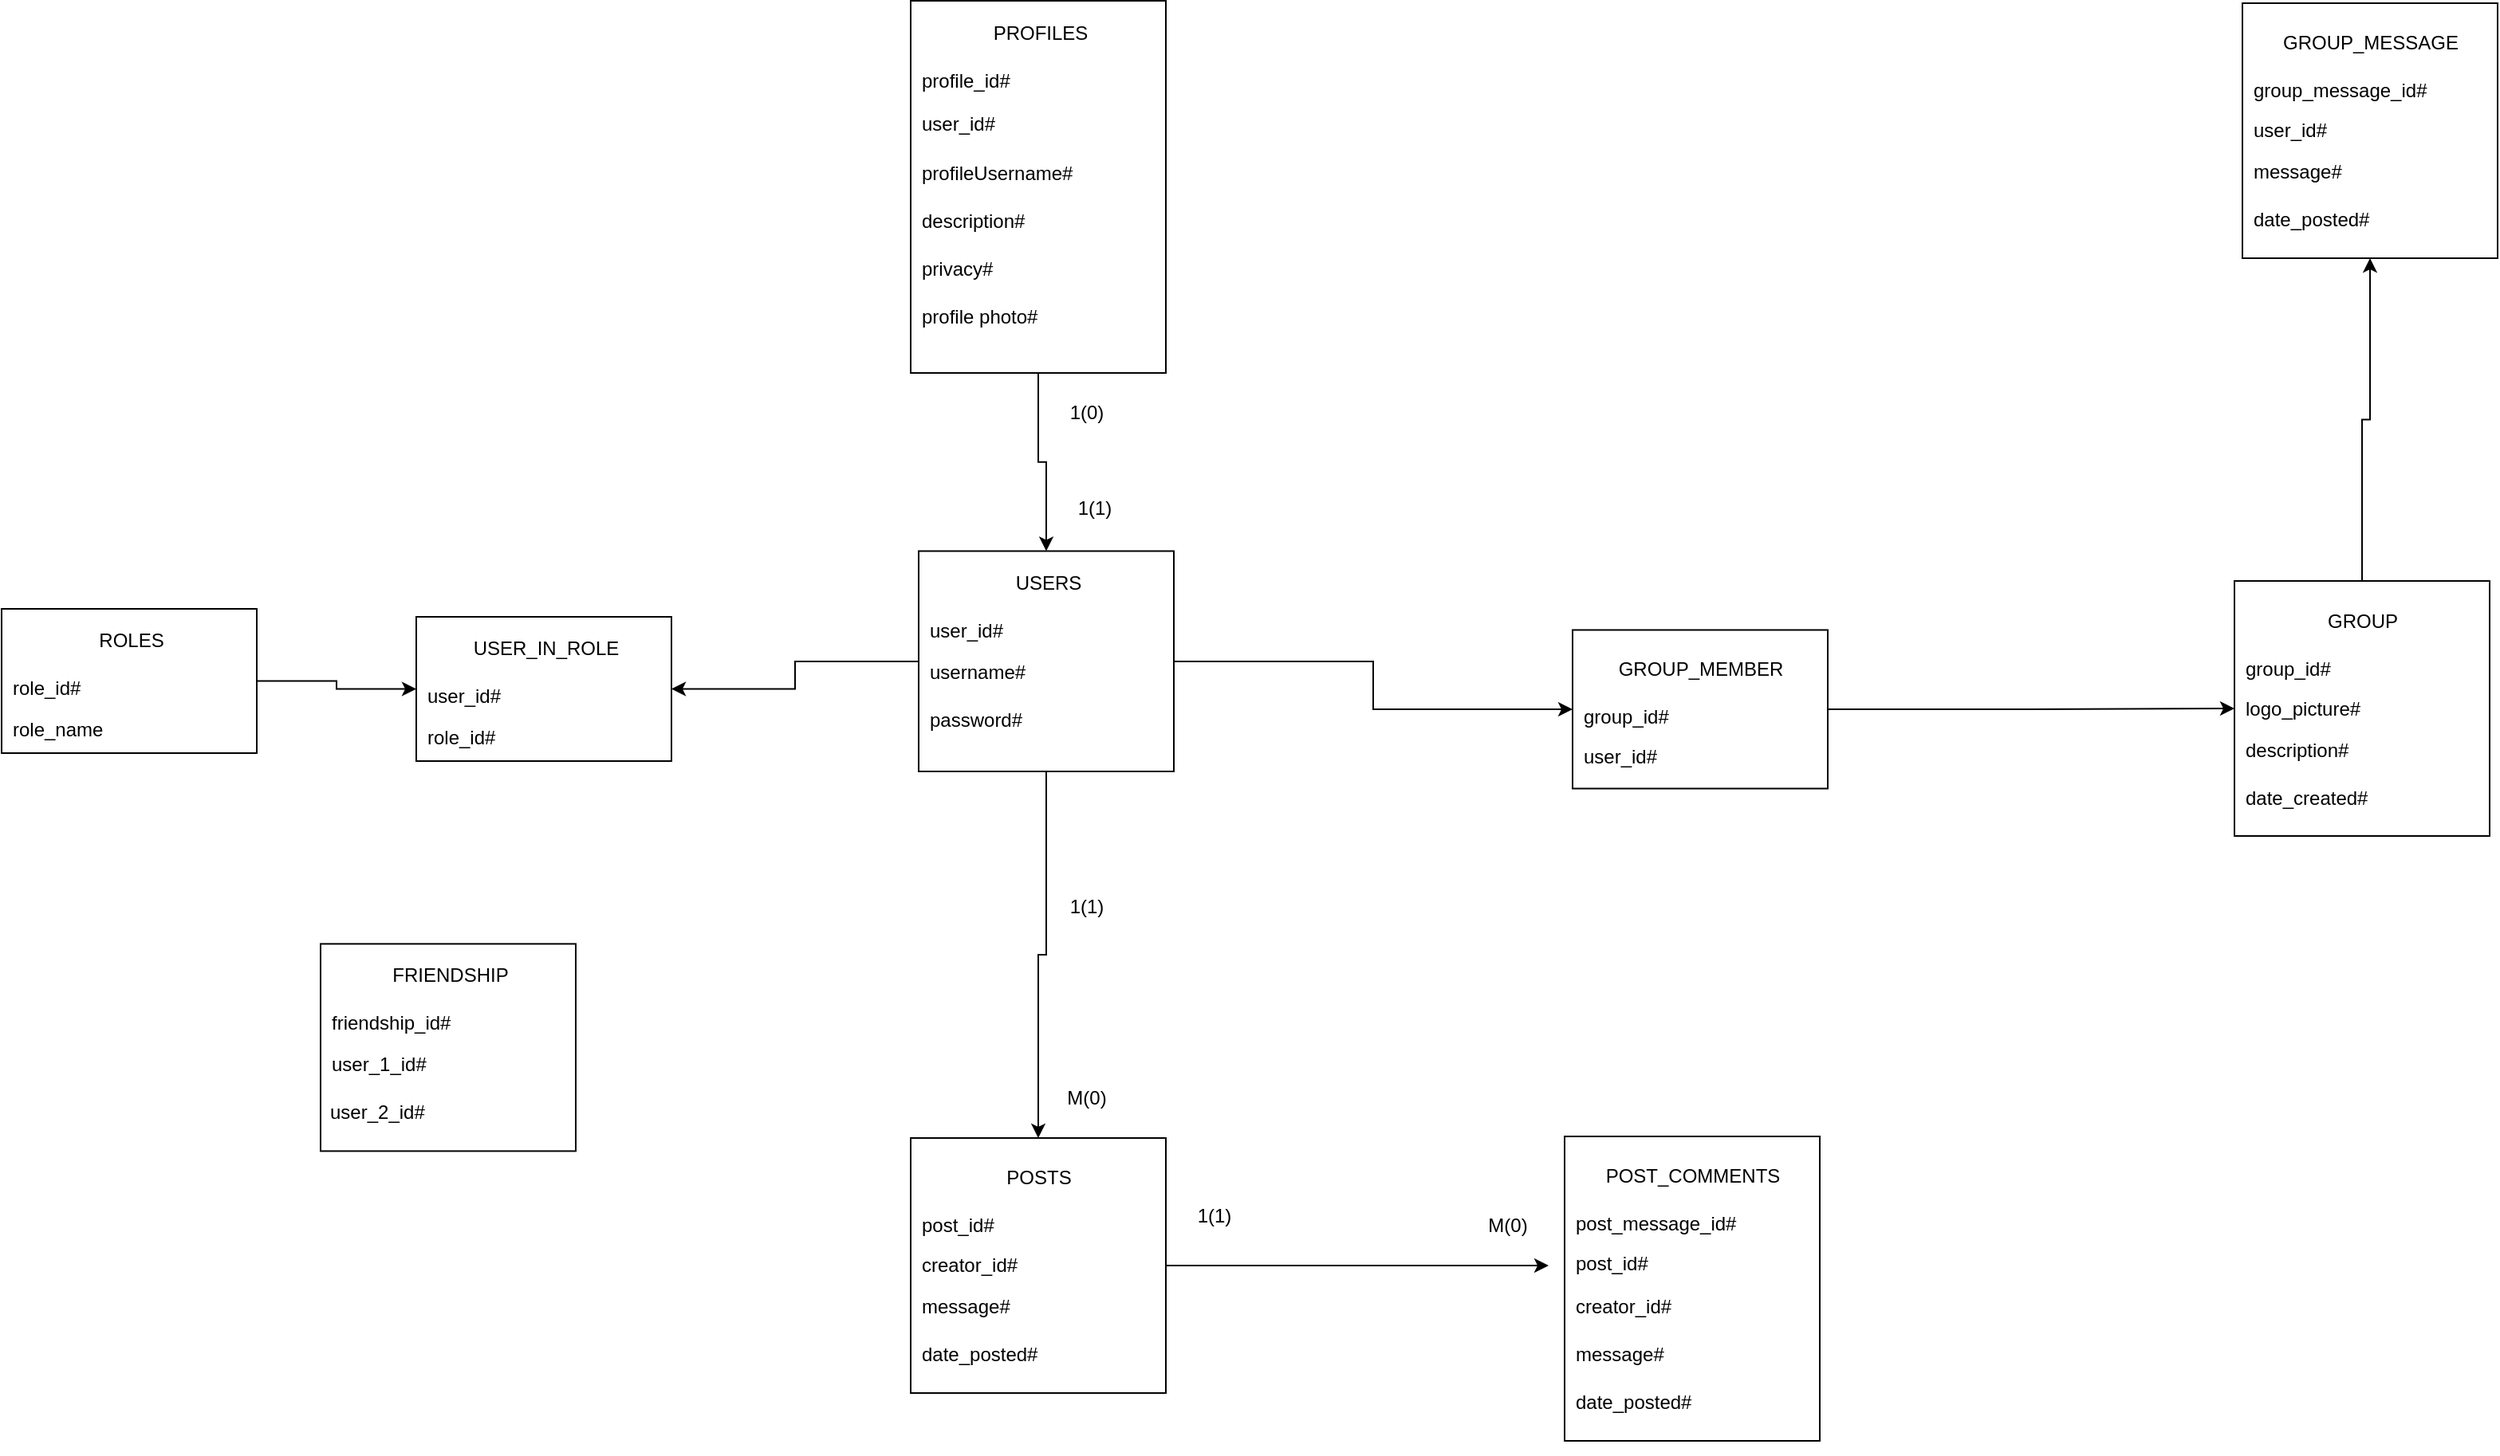 <mxfile version="20.6.2" type="device"><diagram id="aCRVz8Exe2qxAVMtF0_l" name="Pagina-1"><mxGraphModel dx="2249" dy="794" grid="1" gridSize="10" guides="1" tooltips="1" connect="1" arrows="1" fold="1" page="1" pageScale="1" pageWidth="827" pageHeight="1169" math="0" shadow="0"><root><mxCell id="0"/><mxCell id="1" parent="0"/><mxCell id="LKY-iSNzUfuSSHkUtSN2-1" style="edgeStyle=orthogonalEdgeStyle;rounded=0;orthogonalLoop=1;jettySize=auto;html=1;entryX=0.5;entryY=0;entryDx=0;entryDy=0;" parent="1" source="B43fgi3KPWiVimZEaNiL-29" target="B43fgi3KPWiVimZEaNiL-40" edge="1"><mxGeometry relative="1" as="geometry"/></mxCell><mxCell id="LKY-iSNzUfuSSHkUtSN2-2" style="edgeStyle=orthogonalEdgeStyle;rounded=0;orthogonalLoop=1;jettySize=auto;html=1;entryX=1;entryY=0.5;entryDx=0;entryDy=0;" parent="1" source="B43fgi3KPWiVimZEaNiL-29" target="jZao08ED7buDfNnZbELn-1" edge="1"><mxGeometry relative="1" as="geometry"/></mxCell><mxCell id="LKY-iSNzUfuSSHkUtSN2-3" style="edgeStyle=orthogonalEdgeStyle;rounded=0;orthogonalLoop=1;jettySize=auto;html=1;entryX=0;entryY=0.5;entryDx=0;entryDy=0;" parent="1" source="B43fgi3KPWiVimZEaNiL-29" target="BLDN-0yhtgvoUM8xScvH-28" edge="1"><mxGeometry relative="1" as="geometry"/></mxCell><mxCell id="B43fgi3KPWiVimZEaNiL-29" value="" style="rounded=0;whiteSpace=wrap;html=1;fillColor=none;" parent="1" vertex="1"><mxGeometry x="45" y="391.75" width="160" height="138.25" as="geometry"/></mxCell><mxCell id="B43fgi3KPWiVimZEaNiL-30" value="USERS" style="text;html=1;resizable=0;autosize=1;align=center;verticalAlign=middle;points=[];fillColor=none;strokeColor=none;rounded=0;" parent="1" vertex="1"><mxGeometry x="96" y="396.75" width="60" height="30" as="geometry"/></mxCell><mxCell id="B43fgi3KPWiVimZEaNiL-31" value="user_id#" style="text;html=1;resizable=0;autosize=1;align=left;verticalAlign=middle;points=[];fillColor=none;strokeColor=none;rounded=0;" parent="1" vertex="1"><mxGeometry x="50" y="426.75" width="70" height="30" as="geometry"/></mxCell><mxCell id="B43fgi3KPWiVimZEaNiL-32" value="username#" style="text;html=1;resizable=0;autosize=1;align=left;verticalAlign=middle;points=[];fillColor=none;strokeColor=none;rounded=0;" parent="1" vertex="1"><mxGeometry x="50" y="452.75" width="80" height="30" as="geometry"/></mxCell><mxCell id="B43fgi3KPWiVimZEaNiL-36" style="edgeStyle=orthogonalEdgeStyle;rounded=0;orthogonalLoop=1;jettySize=auto;html=1;exitX=0.5;exitY=1;exitDx=0;exitDy=0;" parent="1" source="B43fgi3KPWiVimZEaNiL-29" target="B43fgi3KPWiVimZEaNiL-29" edge="1"><mxGeometry relative="1" as="geometry"/></mxCell><mxCell id="BLDN-0yhtgvoUM8xScvH-8" style="edgeStyle=orthogonalEdgeStyle;rounded=0;orthogonalLoop=1;jettySize=auto;html=1;" parent="1" source="B43fgi3KPWiVimZEaNiL-40" edge="1"><mxGeometry relative="1" as="geometry"><mxPoint x="440" y="840" as="targetPoint"/></mxGeometry></mxCell><mxCell id="B43fgi3KPWiVimZEaNiL-40" value="" style="rounded=0;whiteSpace=wrap;html=1;fillColor=none;" parent="1" vertex="1"><mxGeometry x="40" y="760" width="160" height="160" as="geometry"/></mxCell><mxCell id="B43fgi3KPWiVimZEaNiL-41" value="POSTS" style="text;html=1;resizable=0;autosize=1;align=center;verticalAlign=middle;points=[];fillColor=none;strokeColor=none;rounded=0;" parent="1" vertex="1"><mxGeometry x="90" y="770" width="60" height="30" as="geometry"/></mxCell><mxCell id="B43fgi3KPWiVimZEaNiL-42" value="creator_id#" style="text;html=1;resizable=0;autosize=1;align=left;verticalAlign=middle;points=[];fillColor=none;strokeColor=none;rounded=0;" parent="1" vertex="1"><mxGeometry x="45" y="825" width="80" height="30" as="geometry"/></mxCell><mxCell id="B43fgi3KPWiVimZEaNiL-43" value="message#" style="text;html=1;resizable=0;autosize=1;align=left;verticalAlign=middle;points=[];fillColor=none;strokeColor=none;rounded=0;" parent="1" vertex="1"><mxGeometry x="45" y="851" width="80" height="30" as="geometry"/></mxCell><mxCell id="B43fgi3KPWiVimZEaNiL-46" style="edgeStyle=orthogonalEdgeStyle;rounded=0;orthogonalLoop=1;jettySize=auto;html=1;exitX=0.5;exitY=1;exitDx=0;exitDy=0;" parent="1" source="B43fgi3KPWiVimZEaNiL-40" target="B43fgi3KPWiVimZEaNiL-40" edge="1"><mxGeometry relative="1" as="geometry"/></mxCell><mxCell id="B43fgi3KPWiVimZEaNiL-49" value="post_id#" style="text;html=1;resizable=0;autosize=1;align=left;verticalAlign=middle;points=[];fillColor=none;strokeColor=none;rounded=0;" parent="1" vertex="1"><mxGeometry x="45" y="800" width="70" height="30" as="geometry"/></mxCell><mxCell id="B43fgi3KPWiVimZEaNiL-51" value="date_posted#" style="text;html=1;resizable=0;autosize=1;align=left;verticalAlign=middle;points=[];fillColor=none;strokeColor=none;rounded=0;" parent="1" vertex="1"><mxGeometry x="45" y="881" width="100" height="30" as="geometry"/></mxCell><mxCell id="B43fgi3KPWiVimZEaNiL-53" value="1(1)" style="text;html=1;resizable=0;autosize=1;align=center;verticalAlign=middle;points=[];fillColor=none;strokeColor=none;rounded=0;rotation=0;" parent="1" vertex="1"><mxGeometry x="130" y="600" width="40" height="30" as="geometry"/></mxCell><mxCell id="B43fgi3KPWiVimZEaNiL-54" value="M(0)" style="text;html=1;resizable=0;autosize=1;align=center;verticalAlign=middle;points=[];fillColor=none;strokeColor=none;rounded=0;rotation=0;" parent="1" vertex="1"><mxGeometry x="125" y="720" width="50" height="30" as="geometry"/></mxCell><mxCell id="BLDN-0yhtgvoUM8xScvH-1" value="" style="rounded=0;whiteSpace=wrap;html=1;fillColor=none;" parent="1" vertex="1"><mxGeometry x="450" y="759" width="160" height="191" as="geometry"/></mxCell><mxCell id="BLDN-0yhtgvoUM8xScvH-2" value="POST_COMMENTS" style="text;html=1;resizable=0;autosize=1;align=center;verticalAlign=middle;points=[];fillColor=none;strokeColor=none;rounded=0;" parent="1" vertex="1"><mxGeometry x="465" y="769" width="130" height="30" as="geometry"/></mxCell><mxCell id="BLDN-0yhtgvoUM8xScvH-3" value="post_id#" style="text;html=1;resizable=0;autosize=1;align=left;verticalAlign=middle;points=[];fillColor=none;strokeColor=none;rounded=0;" parent="1" vertex="1"><mxGeometry x="455" y="824" width="70" height="30" as="geometry"/></mxCell><mxCell id="BLDN-0yhtgvoUM8xScvH-4" value="message#" style="text;html=1;resizable=0;autosize=1;align=left;verticalAlign=middle;points=[];fillColor=none;strokeColor=none;rounded=0;" parent="1" vertex="1"><mxGeometry x="455" y="881" width="80" height="30" as="geometry"/></mxCell><mxCell id="BLDN-0yhtgvoUM8xScvH-5" style="edgeStyle=orthogonalEdgeStyle;rounded=0;orthogonalLoop=1;jettySize=auto;html=1;exitX=0.5;exitY=1;exitDx=0;exitDy=0;" parent="1" source="BLDN-0yhtgvoUM8xScvH-1" target="BLDN-0yhtgvoUM8xScvH-1" edge="1"><mxGeometry relative="1" as="geometry"/></mxCell><mxCell id="BLDN-0yhtgvoUM8xScvH-6" value="post_message_id#" style="text;html=1;resizable=0;autosize=1;align=left;verticalAlign=middle;points=[];fillColor=none;strokeColor=none;rounded=0;" parent="1" vertex="1"><mxGeometry x="455" y="799" width="120" height="30" as="geometry"/></mxCell><mxCell id="BLDN-0yhtgvoUM8xScvH-7" value="date_posted#" style="text;html=1;resizable=0;autosize=1;align=left;verticalAlign=middle;points=[];fillColor=none;strokeColor=none;rounded=0;" parent="1" vertex="1"><mxGeometry x="455" y="911" width="100" height="30" as="geometry"/></mxCell><mxCell id="BLDN-0yhtgvoUM8xScvH-9" value="M(0)" style="text;html=1;resizable=0;autosize=1;align=center;verticalAlign=middle;points=[];fillColor=none;strokeColor=none;rounded=0;rotation=0;" parent="1" vertex="1"><mxGeometry x="389" y="800" width="50" height="30" as="geometry"/></mxCell><mxCell id="BLDN-0yhtgvoUM8xScvH-10" value="1(1)" style="text;html=1;resizable=0;autosize=1;align=center;verticalAlign=middle;points=[];fillColor=none;strokeColor=none;rounded=0;rotation=0;" parent="1" vertex="1"><mxGeometry x="210" y="794" width="40" height="30" as="geometry"/></mxCell><mxCell id="BLDN-0yhtgvoUM8xScvH-11" value="" style="rounded=0;whiteSpace=wrap;html=1;fillColor=none;" parent="1" vertex="1"><mxGeometry x="-330" y="638.2" width="160" height="130" as="geometry"/></mxCell><mxCell id="BLDN-0yhtgvoUM8xScvH-12" value="FRIENDSHIP" style="text;html=1;resizable=0;autosize=1;align=center;verticalAlign=middle;points=[];fillColor=none;strokeColor=none;rounded=0;" parent="1" vertex="1"><mxGeometry x="-299" y="643.2" width="100" height="30" as="geometry"/></mxCell><mxCell id="BLDN-0yhtgvoUM8xScvH-13" value="friendship_id#" style="text;html=1;resizable=0;autosize=1;align=left;verticalAlign=middle;points=[];fillColor=none;strokeColor=none;rounded=0;" parent="1" vertex="1"><mxGeometry x="-325" y="673.2" width="100" height="30" as="geometry"/></mxCell><mxCell id="BLDN-0yhtgvoUM8xScvH-14" value="user_1_id#" style="text;html=1;resizable=0;autosize=1;align=left;verticalAlign=middle;points=[];fillColor=none;strokeColor=none;rounded=0;" parent="1" vertex="1"><mxGeometry x="-325" y="699.2" width="80" height="30" as="geometry"/></mxCell><mxCell id="BLDN-0yhtgvoUM8xScvH-17" style="edgeStyle=orthogonalEdgeStyle;rounded=0;orthogonalLoop=1;jettySize=auto;html=1;exitX=0.5;exitY=1;exitDx=0;exitDy=0;" parent="1" source="BLDN-0yhtgvoUM8xScvH-11" target="BLDN-0yhtgvoUM8xScvH-11" edge="1"><mxGeometry relative="1" as="geometry"/></mxCell><mxCell id="BLDN-0yhtgvoUM8xScvH-18" value="user_2_id#" style="text;html=1;resizable=0;autosize=1;align=left;verticalAlign=middle;points=[];fillColor=none;strokeColor=none;rounded=0;" parent="1" vertex="1"><mxGeometry x="-326" y="729.2" width="80" height="30" as="geometry"/></mxCell><mxCell id="BLDN-0yhtgvoUM8xScvH-45" style="edgeStyle=orthogonalEdgeStyle;rounded=0;orthogonalLoop=1;jettySize=auto;html=1;entryX=0.5;entryY=1;entryDx=0;entryDy=0;" parent="1" source="BLDN-0yhtgvoUM8xScvH-20" target="BLDN-0yhtgvoUM8xScvH-38" edge="1"><mxGeometry relative="1" as="geometry"/></mxCell><mxCell id="BLDN-0yhtgvoUM8xScvH-20" value="" style="rounded=0;whiteSpace=wrap;html=1;fillColor=none;" parent="1" vertex="1"><mxGeometry x="870" y="410.5" width="160" height="160" as="geometry"/></mxCell><mxCell id="BLDN-0yhtgvoUM8xScvH-21" value="GROUP" style="text;html=1;resizable=0;autosize=1;align=center;verticalAlign=middle;points=[];fillColor=none;strokeColor=none;rounded=0;" parent="1" vertex="1"><mxGeometry x="915" y="420.5" width="70" height="30" as="geometry"/></mxCell><mxCell id="BLDN-0yhtgvoUM8xScvH-22" value="logo_picture#" style="text;html=1;resizable=0;autosize=1;align=left;verticalAlign=middle;points=[];fillColor=none;strokeColor=none;rounded=0;" parent="1" vertex="1"><mxGeometry x="875" y="475.5" width="100" height="30" as="geometry"/></mxCell><mxCell id="BLDN-0yhtgvoUM8xScvH-23" value="description#" style="text;html=1;resizable=0;autosize=1;align=left;verticalAlign=middle;points=[];fillColor=none;strokeColor=none;rounded=0;" parent="1" vertex="1"><mxGeometry x="875" y="501.5" width="90" height="30" as="geometry"/></mxCell><mxCell id="BLDN-0yhtgvoUM8xScvH-24" style="edgeStyle=orthogonalEdgeStyle;rounded=0;orthogonalLoop=1;jettySize=auto;html=1;exitX=0.5;exitY=1;exitDx=0;exitDy=0;" parent="1" source="BLDN-0yhtgvoUM8xScvH-20" target="BLDN-0yhtgvoUM8xScvH-20" edge="1"><mxGeometry relative="1" as="geometry"/></mxCell><mxCell id="BLDN-0yhtgvoUM8xScvH-25" value="group_id#" style="text;html=1;resizable=0;autosize=1;align=left;verticalAlign=middle;points=[];fillColor=none;strokeColor=none;rounded=0;" parent="1" vertex="1"><mxGeometry x="875" y="450.5" width="80" height="30" as="geometry"/></mxCell><mxCell id="BLDN-0yhtgvoUM8xScvH-26" value="date_created#" style="text;html=1;resizable=0;autosize=1;align=left;verticalAlign=middle;points=[];fillColor=none;strokeColor=none;rounded=0;" parent="1" vertex="1"><mxGeometry x="875" y="531.5" width="100" height="30" as="geometry"/></mxCell><mxCell id="BLDN-0yhtgvoUM8xScvH-37" style="edgeStyle=orthogonalEdgeStyle;rounded=0;orthogonalLoop=1;jettySize=auto;html=1;entryX=0;entryY=0.5;entryDx=0;entryDy=0;" parent="1" source="BLDN-0yhtgvoUM8xScvH-28" target="BLDN-0yhtgvoUM8xScvH-20" edge="1"><mxGeometry relative="1" as="geometry"/></mxCell><mxCell id="BLDN-0yhtgvoUM8xScvH-28" value="" style="rounded=0;whiteSpace=wrap;html=1;fillColor=none;" parent="1" vertex="1"><mxGeometry x="455" y="441.25" width="160" height="99.5" as="geometry"/></mxCell><mxCell id="BLDN-0yhtgvoUM8xScvH-29" value="GROUP_MEMBER" style="text;html=1;resizable=0;autosize=1;align=center;verticalAlign=middle;points=[];fillColor=none;strokeColor=none;rounded=0;" parent="1" vertex="1"><mxGeometry x="470" y="451.25" width="130" height="30" as="geometry"/></mxCell><mxCell id="BLDN-0yhtgvoUM8xScvH-30" value="user_id#" style="text;html=1;resizable=0;autosize=1;align=left;verticalAlign=middle;points=[];fillColor=none;strokeColor=none;rounded=0;" parent="1" vertex="1"><mxGeometry x="460" y="506.25" width="70" height="30" as="geometry"/></mxCell><mxCell id="BLDN-0yhtgvoUM8xScvH-32" style="edgeStyle=orthogonalEdgeStyle;rounded=0;orthogonalLoop=1;jettySize=auto;html=1;exitX=0.5;exitY=1;exitDx=0;exitDy=0;" parent="1" source="BLDN-0yhtgvoUM8xScvH-28" target="BLDN-0yhtgvoUM8xScvH-28" edge="1"><mxGeometry relative="1" as="geometry"/></mxCell><mxCell id="BLDN-0yhtgvoUM8xScvH-33" value="group_id#" style="text;html=1;resizable=0;autosize=1;align=left;verticalAlign=middle;points=[];fillColor=none;strokeColor=none;rounded=0;" parent="1" vertex="1"><mxGeometry x="460" y="481.25" width="80" height="30" as="geometry"/></mxCell><mxCell id="BLDN-0yhtgvoUM8xScvH-35" style="edgeStyle=orthogonalEdgeStyle;rounded=0;orthogonalLoop=1;jettySize=auto;html=1;exitX=0.5;exitY=1;exitDx=0;exitDy=0;" parent="1" source="BLDN-0yhtgvoUM8xScvH-28" target="BLDN-0yhtgvoUM8xScvH-28" edge="1"><mxGeometry relative="1" as="geometry"/></mxCell><mxCell id="BLDN-0yhtgvoUM8xScvH-38" value="" style="rounded=0;whiteSpace=wrap;html=1;fillColor=none;" parent="1" vertex="1"><mxGeometry x="875" y="48" width="160" height="160" as="geometry"/></mxCell><mxCell id="BLDN-0yhtgvoUM8xScvH-39" value="GROUP_MESSAGE" style="text;html=1;resizable=0;autosize=1;align=center;verticalAlign=middle;points=[];fillColor=none;strokeColor=none;rounded=0;" parent="1" vertex="1"><mxGeometry x="890" y="58" width="130" height="30" as="geometry"/></mxCell><mxCell id="BLDN-0yhtgvoUM8xScvH-40" value="user_id#" style="text;html=1;resizable=0;autosize=1;align=left;verticalAlign=middle;points=[];fillColor=none;strokeColor=none;rounded=0;" parent="1" vertex="1"><mxGeometry x="880" y="113" width="70" height="30" as="geometry"/></mxCell><mxCell id="BLDN-0yhtgvoUM8xScvH-41" value="message#" style="text;html=1;resizable=0;autosize=1;align=left;verticalAlign=middle;points=[];fillColor=none;strokeColor=none;rounded=0;" parent="1" vertex="1"><mxGeometry x="880" y="139" width="80" height="30" as="geometry"/></mxCell><mxCell id="BLDN-0yhtgvoUM8xScvH-42" style="edgeStyle=orthogonalEdgeStyle;rounded=0;orthogonalLoop=1;jettySize=auto;html=1;exitX=0.5;exitY=1;exitDx=0;exitDy=0;" parent="1" source="BLDN-0yhtgvoUM8xScvH-38" target="BLDN-0yhtgvoUM8xScvH-38" edge="1"><mxGeometry relative="1" as="geometry"/></mxCell><mxCell id="BLDN-0yhtgvoUM8xScvH-43" value="group_message_id#" style="text;html=1;resizable=0;autosize=1;align=left;verticalAlign=middle;points=[];fillColor=none;strokeColor=none;rounded=0;" parent="1" vertex="1"><mxGeometry x="880" y="88" width="130" height="30" as="geometry"/></mxCell><mxCell id="BLDN-0yhtgvoUM8xScvH-44" value="date_posted#" style="text;html=1;resizable=0;autosize=1;align=left;verticalAlign=middle;points=[];fillColor=none;strokeColor=none;rounded=0;" parent="1" vertex="1"><mxGeometry x="880" y="169" width="100" height="30" as="geometry"/></mxCell><mxCell id="jZao08ED7buDfNnZbELn-1" value="" style="rounded=0;whiteSpace=wrap;html=1;fillColor=none;" parent="1" vertex="1"><mxGeometry x="-270" y="433" width="160" height="90.5" as="geometry"/></mxCell><mxCell id="jZao08ED7buDfNnZbELn-2" value="USER_IN_ROLE" style="text;html=1;resizable=0;autosize=1;align=center;verticalAlign=middle;points=[];fillColor=none;strokeColor=none;rounded=0;" parent="1" vertex="1"><mxGeometry x="-244" y="438" width="110" height="30" as="geometry"/></mxCell><mxCell id="jZao08ED7buDfNnZbELn-3" value="user_id#" style="text;html=1;resizable=0;autosize=1;align=left;verticalAlign=middle;points=[];fillColor=none;strokeColor=none;rounded=0;" parent="1" vertex="1"><mxGeometry x="-265" y="468" width="70" height="30" as="geometry"/></mxCell><mxCell id="jZao08ED7buDfNnZbELn-4" value="role_id#" style="text;html=1;resizable=0;autosize=1;align=left;verticalAlign=middle;points=[];fillColor=none;strokeColor=none;rounded=0;" parent="1" vertex="1"><mxGeometry x="-265" y="494" width="70" height="30" as="geometry"/></mxCell><mxCell id="jZao08ED7buDfNnZbELn-12" style="edgeStyle=orthogonalEdgeStyle;rounded=0;orthogonalLoop=1;jettySize=auto;html=1;entryX=0;entryY=0.5;entryDx=0;entryDy=0;" parent="1" source="jZao08ED7buDfNnZbELn-8" target="jZao08ED7buDfNnZbELn-1" edge="1"><mxGeometry relative="1" as="geometry"/></mxCell><mxCell id="jZao08ED7buDfNnZbELn-8" value="" style="rounded=0;whiteSpace=wrap;html=1;fillColor=none;" parent="1" vertex="1"><mxGeometry x="-530" y="428" width="160" height="90.5" as="geometry"/></mxCell><mxCell id="jZao08ED7buDfNnZbELn-9" value="ROLES&lt;br&gt;" style="text;html=1;resizable=0;autosize=1;align=center;verticalAlign=middle;points=[];fillColor=none;strokeColor=none;rounded=0;" parent="1" vertex="1"><mxGeometry x="-479" y="433" width="60" height="30" as="geometry"/></mxCell><mxCell id="jZao08ED7buDfNnZbELn-10" value="role_id#" style="text;html=1;resizable=0;autosize=1;align=left;verticalAlign=middle;points=[];fillColor=none;strokeColor=none;rounded=0;" parent="1" vertex="1"><mxGeometry x="-525" y="463" width="70" height="30" as="geometry"/></mxCell><mxCell id="jZao08ED7buDfNnZbELn-11" value="role_name" style="text;html=1;resizable=0;autosize=1;align=left;verticalAlign=middle;points=[];fillColor=none;strokeColor=none;rounded=0;" parent="1" vertex="1"><mxGeometry x="-525" y="489" width="80" height="30" as="geometry"/></mxCell><mxCell id="cLLzkGjINpRRxSW95T2P-12" style="edgeStyle=orthogonalEdgeStyle;rounded=0;orthogonalLoop=1;jettySize=auto;html=1;entryX=0.5;entryY=0;entryDx=0;entryDy=0;" parent="1" source="cLLzkGjINpRRxSW95T2P-1" target="B43fgi3KPWiVimZEaNiL-29" edge="1"><mxGeometry relative="1" as="geometry"/></mxCell><mxCell id="cLLzkGjINpRRxSW95T2P-1" value="" style="rounded=0;whiteSpace=wrap;html=1;fillColor=none;" parent="1" vertex="1"><mxGeometry x="40" y="46.5" width="160" height="233.5" as="geometry"/></mxCell><mxCell id="cLLzkGjINpRRxSW95T2P-2" value="PROFILES" style="text;html=1;resizable=0;autosize=1;align=center;verticalAlign=middle;points=[];fillColor=none;strokeColor=none;rounded=0;" parent="1" vertex="1"><mxGeometry x="81" y="51.5" width="80" height="30" as="geometry"/></mxCell><mxCell id="cLLzkGjINpRRxSW95T2P-3" value="profile_id#" style="text;html=1;resizable=0;autosize=1;align=left;verticalAlign=middle;points=[];fillColor=none;strokeColor=none;rounded=0;" parent="1" vertex="1"><mxGeometry x="45" y="81.5" width="80" height="30" as="geometry"/></mxCell><mxCell id="cLLzkGjINpRRxSW95T2P-4" value="profileUsername#" style="text;html=1;resizable=0;autosize=1;align=left;verticalAlign=middle;points=[];fillColor=none;strokeColor=none;rounded=0;" parent="1" vertex="1"><mxGeometry x="45" y="140" width="120" height="30" as="geometry"/></mxCell><mxCell id="cLLzkGjINpRRxSW95T2P-5" value="description#" style="text;html=1;resizable=0;autosize=1;align=left;verticalAlign=middle;points=[];fillColor=none;strokeColor=none;rounded=0;" parent="1" vertex="1"><mxGeometry x="45" y="170.0" width="90" height="30" as="geometry"/></mxCell><mxCell id="cLLzkGjINpRRxSW95T2P-6" value="profile photo#" style="text;html=1;resizable=0;autosize=1;align=left;verticalAlign=middle;points=[];fillColor=none;strokeColor=none;rounded=0;" parent="1" vertex="1"><mxGeometry x="45" y="230" width="100" height="30" as="geometry"/></mxCell><mxCell id="cLLzkGjINpRRxSW95T2P-7" style="edgeStyle=orthogonalEdgeStyle;rounded=0;orthogonalLoop=1;jettySize=auto;html=1;exitX=0.5;exitY=1;exitDx=0;exitDy=0;" parent="1" source="cLLzkGjINpRRxSW95T2P-1" target="cLLzkGjINpRRxSW95T2P-1" edge="1"><mxGeometry relative="1" as="geometry"/></mxCell><mxCell id="cLLzkGjINpRRxSW95T2P-8" value="password#" style="text;html=1;resizable=0;autosize=1;align=left;verticalAlign=middle;points=[];fillColor=none;strokeColor=none;rounded=0;" parent="1" vertex="1"><mxGeometry x="50" y="482.75" width="80" height="30" as="geometry"/></mxCell><mxCell id="cLLzkGjINpRRxSW95T2P-11" value="user_id#" style="text;html=1;resizable=0;autosize=1;align=left;verticalAlign=middle;points=[];fillColor=none;strokeColor=none;rounded=0;" parent="1" vertex="1"><mxGeometry x="45" y="109" width="70" height="30" as="geometry"/></mxCell><mxCell id="cLLzkGjINpRRxSW95T2P-13" value="1(1)" style="text;html=1;resizable=0;autosize=1;align=center;verticalAlign=middle;points=[];fillColor=none;strokeColor=none;rounded=0;rotation=0;" parent="1" vertex="1"><mxGeometry x="135" y="350" width="40" height="30" as="geometry"/></mxCell><mxCell id="cLLzkGjINpRRxSW95T2P-14" value="1(0)" style="text;html=1;resizable=0;autosize=1;align=center;verticalAlign=middle;points=[];fillColor=none;strokeColor=none;rounded=0;rotation=0;" parent="1" vertex="1"><mxGeometry x="130" y="290" width="40" height="30" as="geometry"/></mxCell><mxCell id="Fyn9BI2ZKYMmv6YMoQCQ-2" value="privacy#" style="text;html=1;resizable=0;autosize=1;align=left;verticalAlign=middle;points=[];fillColor=none;strokeColor=none;rounded=0;" parent="1" vertex="1"><mxGeometry x="45" y="200.0" width="70" height="30" as="geometry"/></mxCell><mxCell id="dTCaLz61GEs5GuMbVtJz-1" value="creator_id#" style="text;html=1;resizable=0;autosize=1;align=left;verticalAlign=middle;points=[];fillColor=none;strokeColor=none;rounded=0;" vertex="1" parent="1"><mxGeometry x="455" y="851" width="80" height="30" as="geometry"/></mxCell></root></mxGraphModel></diagram></mxfile>